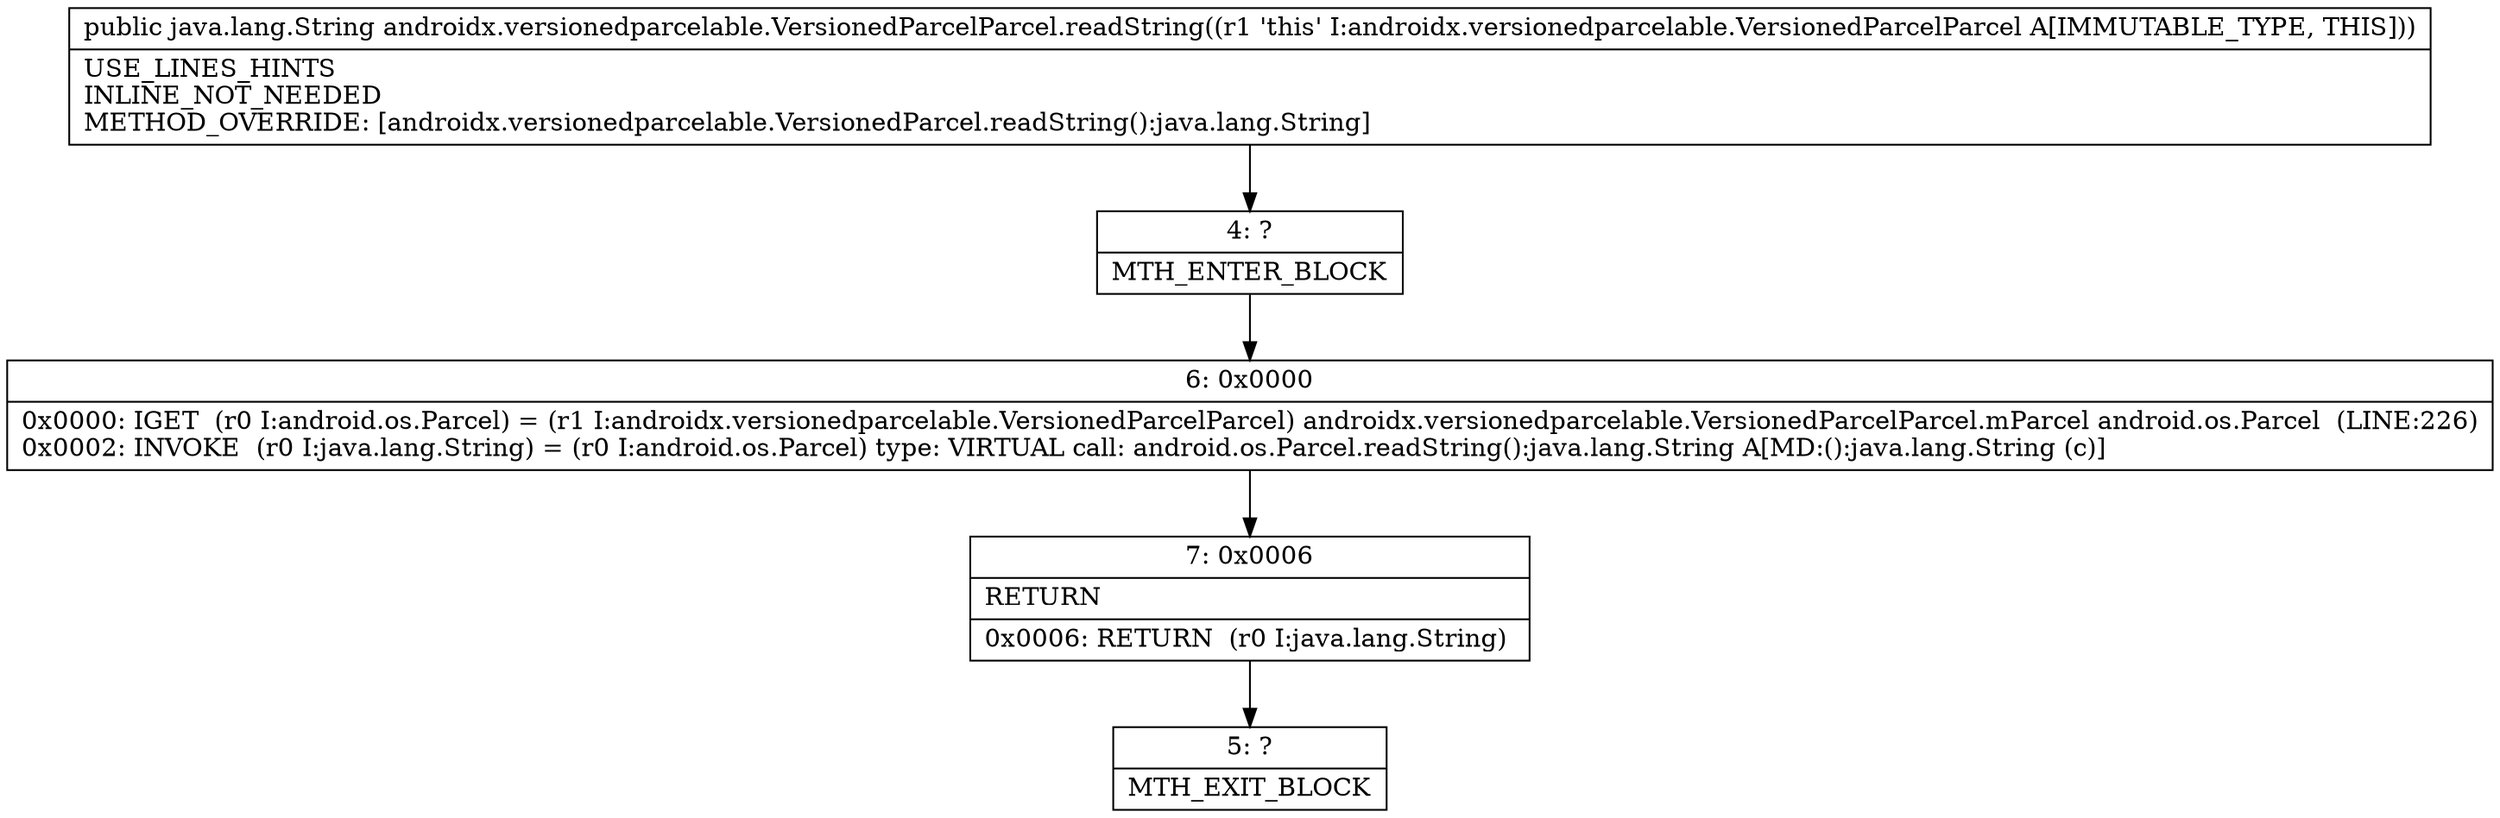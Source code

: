 digraph "CFG forandroidx.versionedparcelable.VersionedParcelParcel.readString()Ljava\/lang\/String;" {
Node_4 [shape=record,label="{4\:\ ?|MTH_ENTER_BLOCK\l}"];
Node_6 [shape=record,label="{6\:\ 0x0000|0x0000: IGET  (r0 I:android.os.Parcel) = (r1 I:androidx.versionedparcelable.VersionedParcelParcel) androidx.versionedparcelable.VersionedParcelParcel.mParcel android.os.Parcel  (LINE:226)\l0x0002: INVOKE  (r0 I:java.lang.String) = (r0 I:android.os.Parcel) type: VIRTUAL call: android.os.Parcel.readString():java.lang.String A[MD:():java.lang.String (c)]\l}"];
Node_7 [shape=record,label="{7\:\ 0x0006|RETURN\l|0x0006: RETURN  (r0 I:java.lang.String) \l}"];
Node_5 [shape=record,label="{5\:\ ?|MTH_EXIT_BLOCK\l}"];
MethodNode[shape=record,label="{public java.lang.String androidx.versionedparcelable.VersionedParcelParcel.readString((r1 'this' I:androidx.versionedparcelable.VersionedParcelParcel A[IMMUTABLE_TYPE, THIS]))  | USE_LINES_HINTS\lINLINE_NOT_NEEDED\lMETHOD_OVERRIDE: [androidx.versionedparcelable.VersionedParcel.readString():java.lang.String]\l}"];
MethodNode -> Node_4;Node_4 -> Node_6;
Node_6 -> Node_7;
Node_7 -> Node_5;
}

